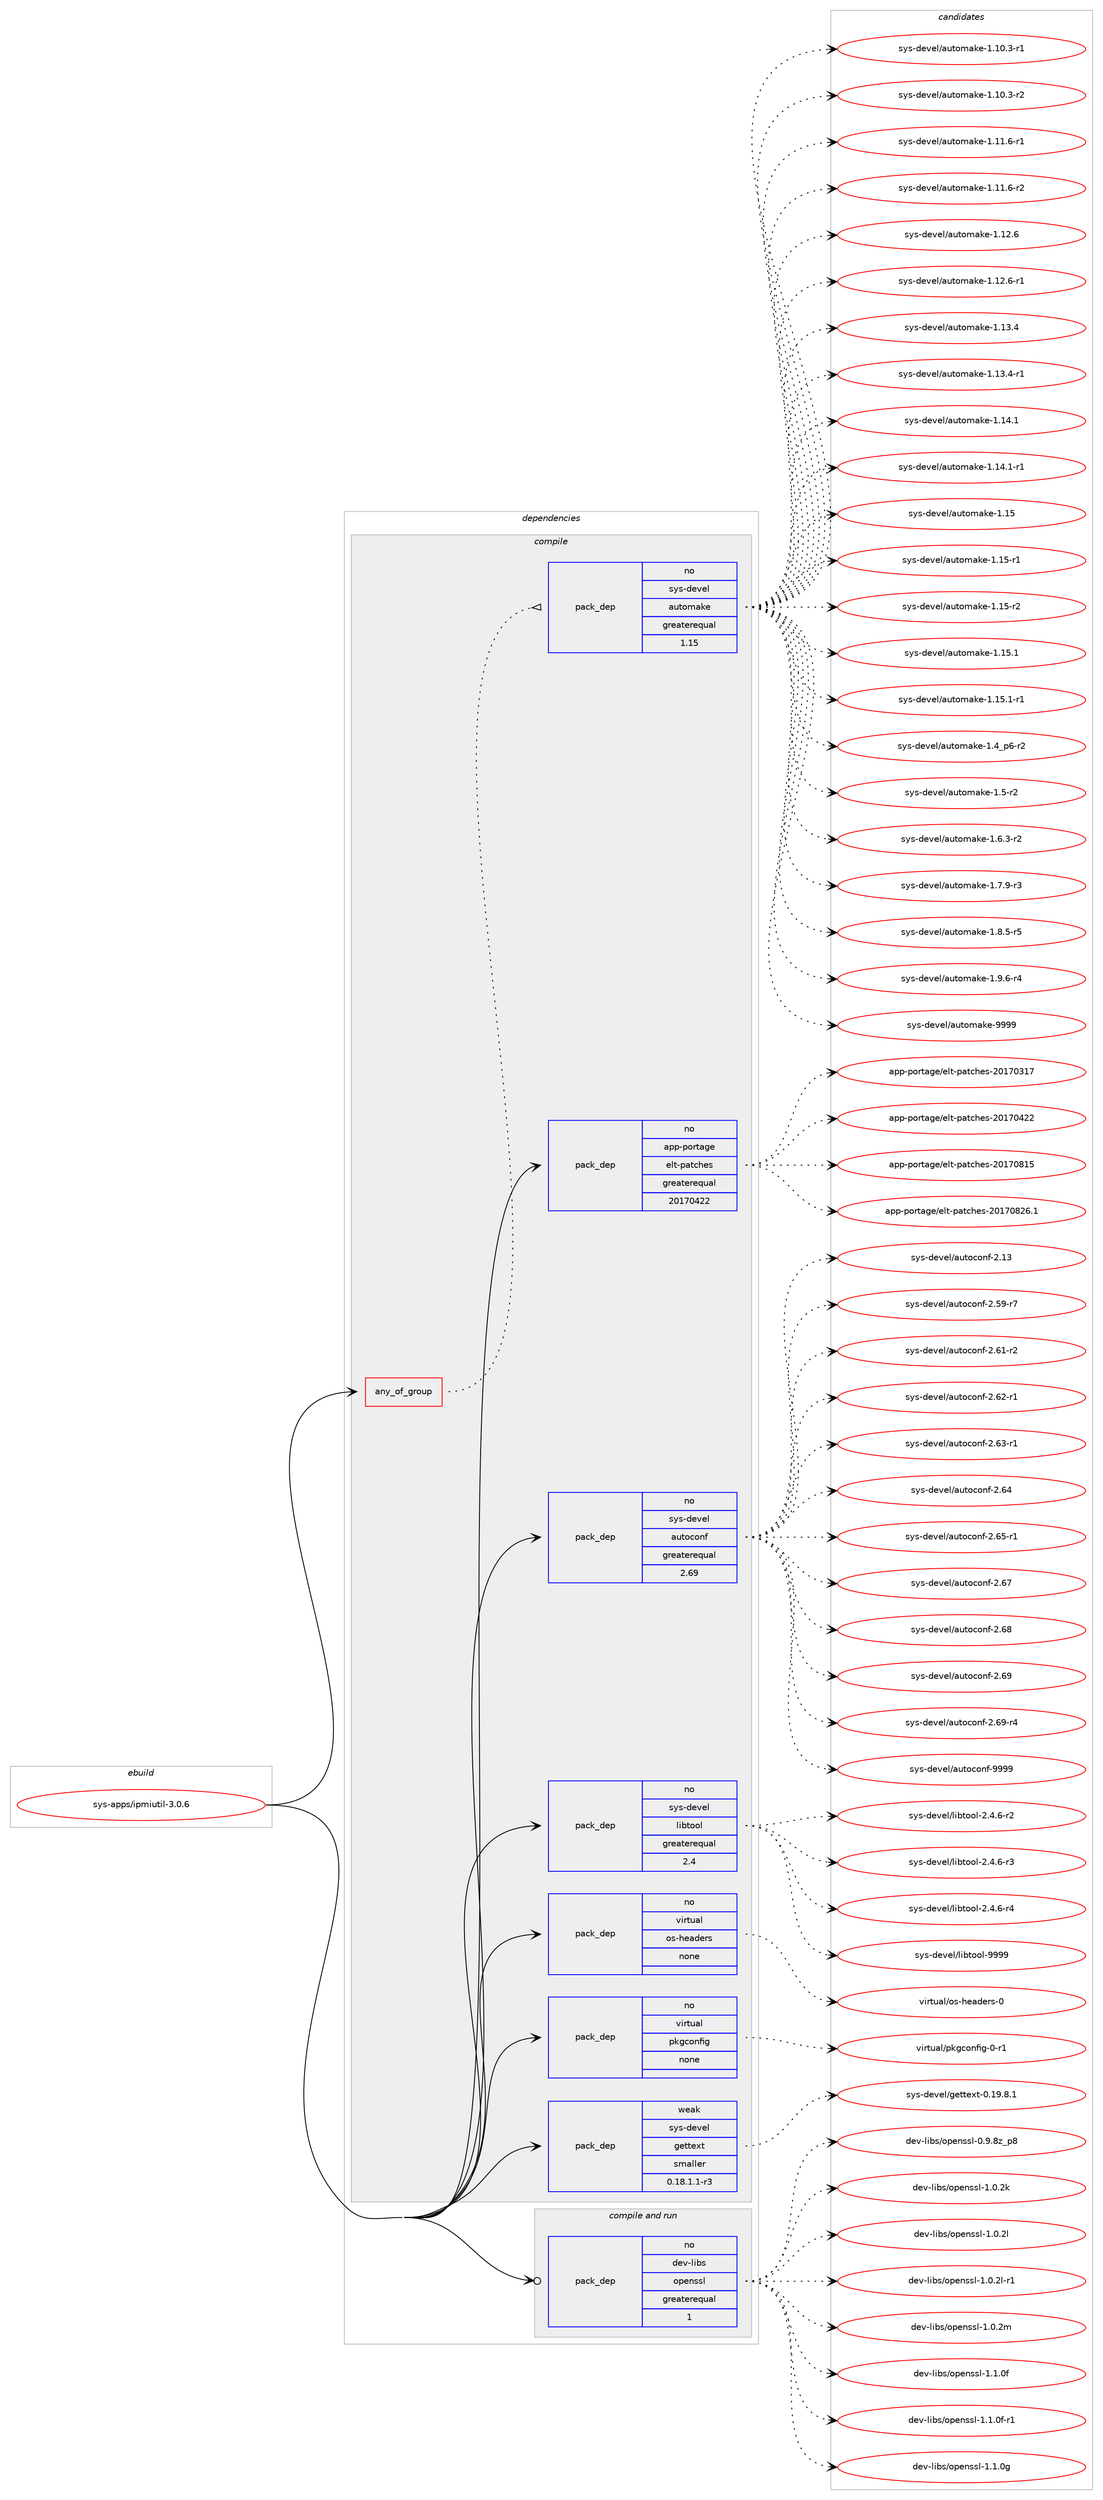 digraph prolog {

# *************
# Graph options
# *************

newrank=true;
concentrate=true;
compound=true;
graph [rankdir=LR,fontname=Helvetica,fontsize=10,ranksep=1.5];#, ranksep=2.5, nodesep=0.2];
edge  [arrowhead=vee];
node  [fontname=Helvetica,fontsize=10];

# **********
# The ebuild
# **********

subgraph cluster_leftcol {
color=gray;
rank=same;
label=<<i>ebuild</i>>;
id [label="sys-apps/ipmiutil-3.0.6", color=red, width=4, href="../sys-apps/ipmiutil-3.0.6.svg"];
}

# ****************
# The dependencies
# ****************

subgraph cluster_midcol {
color=gray;
label=<<i>dependencies</i>>;
subgraph cluster_compile {
fillcolor="#eeeeee";
style=filled;
label=<<i>compile</i>>;
subgraph any7846 {
dependency469781 [label=<<TABLE BORDER="0" CELLBORDER="1" CELLSPACING="0" CELLPADDING="4"><TR><TD CELLPADDING="10">any_of_group</TD></TR></TABLE>>, shape=none, color=red];subgraph pack348588 {
dependency469782 [label=<<TABLE BORDER="0" CELLBORDER="1" CELLSPACING="0" CELLPADDING="4" WIDTH="220"><TR><TD ROWSPAN="6" CELLPADDING="30">pack_dep</TD></TR><TR><TD WIDTH="110">no</TD></TR><TR><TD>sys-devel</TD></TR><TR><TD>automake</TD></TR><TR><TD>greaterequal</TD></TR><TR><TD>1.15</TD></TR></TABLE>>, shape=none, color=blue];
}
dependency469781:e -> dependency469782:w [weight=20,style="dotted",arrowhead="oinv"];
}
id:e -> dependency469781:w [weight=20,style="solid",arrowhead="vee"];
subgraph pack348589 {
dependency469783 [label=<<TABLE BORDER="0" CELLBORDER="1" CELLSPACING="0" CELLPADDING="4" WIDTH="220"><TR><TD ROWSPAN="6" CELLPADDING="30">pack_dep</TD></TR><TR><TD WIDTH="110">no</TD></TR><TR><TD>app-portage</TD></TR><TR><TD>elt-patches</TD></TR><TR><TD>greaterequal</TD></TR><TR><TD>20170422</TD></TR></TABLE>>, shape=none, color=blue];
}
id:e -> dependency469783:w [weight=20,style="solid",arrowhead="vee"];
subgraph pack348590 {
dependency469784 [label=<<TABLE BORDER="0" CELLBORDER="1" CELLSPACING="0" CELLPADDING="4" WIDTH="220"><TR><TD ROWSPAN="6" CELLPADDING="30">pack_dep</TD></TR><TR><TD WIDTH="110">no</TD></TR><TR><TD>sys-devel</TD></TR><TR><TD>autoconf</TD></TR><TR><TD>greaterequal</TD></TR><TR><TD>2.69</TD></TR></TABLE>>, shape=none, color=blue];
}
id:e -> dependency469784:w [weight=20,style="solid",arrowhead="vee"];
subgraph pack348591 {
dependency469785 [label=<<TABLE BORDER="0" CELLBORDER="1" CELLSPACING="0" CELLPADDING="4" WIDTH="220"><TR><TD ROWSPAN="6" CELLPADDING="30">pack_dep</TD></TR><TR><TD WIDTH="110">no</TD></TR><TR><TD>sys-devel</TD></TR><TR><TD>libtool</TD></TR><TR><TD>greaterequal</TD></TR><TR><TD>2.4</TD></TR></TABLE>>, shape=none, color=blue];
}
id:e -> dependency469785:w [weight=20,style="solid",arrowhead="vee"];
subgraph pack348592 {
dependency469786 [label=<<TABLE BORDER="0" CELLBORDER="1" CELLSPACING="0" CELLPADDING="4" WIDTH="220"><TR><TD ROWSPAN="6" CELLPADDING="30">pack_dep</TD></TR><TR><TD WIDTH="110">no</TD></TR><TR><TD>virtual</TD></TR><TR><TD>os-headers</TD></TR><TR><TD>none</TD></TR><TR><TD></TD></TR></TABLE>>, shape=none, color=blue];
}
id:e -> dependency469786:w [weight=20,style="solid",arrowhead="vee"];
subgraph pack348593 {
dependency469787 [label=<<TABLE BORDER="0" CELLBORDER="1" CELLSPACING="0" CELLPADDING="4" WIDTH="220"><TR><TD ROWSPAN="6" CELLPADDING="30">pack_dep</TD></TR><TR><TD WIDTH="110">no</TD></TR><TR><TD>virtual</TD></TR><TR><TD>pkgconfig</TD></TR><TR><TD>none</TD></TR><TR><TD></TD></TR></TABLE>>, shape=none, color=blue];
}
id:e -> dependency469787:w [weight=20,style="solid",arrowhead="vee"];
subgraph pack348594 {
dependency469788 [label=<<TABLE BORDER="0" CELLBORDER="1" CELLSPACING="0" CELLPADDING="4" WIDTH="220"><TR><TD ROWSPAN="6" CELLPADDING="30">pack_dep</TD></TR><TR><TD WIDTH="110">weak</TD></TR><TR><TD>sys-devel</TD></TR><TR><TD>gettext</TD></TR><TR><TD>smaller</TD></TR><TR><TD>0.18.1.1-r3</TD></TR></TABLE>>, shape=none, color=blue];
}
id:e -> dependency469788:w [weight=20,style="solid",arrowhead="vee"];
}
subgraph cluster_compileandrun {
fillcolor="#eeeeee";
style=filled;
label=<<i>compile and run</i>>;
subgraph pack348595 {
dependency469789 [label=<<TABLE BORDER="0" CELLBORDER="1" CELLSPACING="0" CELLPADDING="4" WIDTH="220"><TR><TD ROWSPAN="6" CELLPADDING="30">pack_dep</TD></TR><TR><TD WIDTH="110">no</TD></TR><TR><TD>dev-libs</TD></TR><TR><TD>openssl</TD></TR><TR><TD>greaterequal</TD></TR><TR><TD>1</TD></TR></TABLE>>, shape=none, color=blue];
}
id:e -> dependency469789:w [weight=20,style="solid",arrowhead="odotvee"];
}
subgraph cluster_run {
fillcolor="#eeeeee";
style=filled;
label=<<i>run</i>>;
}
}

# **************
# The candidates
# **************

subgraph cluster_choices {
rank=same;
color=gray;
label=<<i>candidates</i>>;

subgraph choice348588 {
color=black;
nodesep=1;
choice11512111545100101118101108479711711611110997107101454946494846514511449 [label="sys-devel/automake-1.10.3-r1", color=red, width=4,href="../sys-devel/automake-1.10.3-r1.svg"];
choice11512111545100101118101108479711711611110997107101454946494846514511450 [label="sys-devel/automake-1.10.3-r2", color=red, width=4,href="../sys-devel/automake-1.10.3-r2.svg"];
choice11512111545100101118101108479711711611110997107101454946494946544511449 [label="sys-devel/automake-1.11.6-r1", color=red, width=4,href="../sys-devel/automake-1.11.6-r1.svg"];
choice11512111545100101118101108479711711611110997107101454946494946544511450 [label="sys-devel/automake-1.11.6-r2", color=red, width=4,href="../sys-devel/automake-1.11.6-r2.svg"];
choice1151211154510010111810110847971171161111099710710145494649504654 [label="sys-devel/automake-1.12.6", color=red, width=4,href="../sys-devel/automake-1.12.6.svg"];
choice11512111545100101118101108479711711611110997107101454946495046544511449 [label="sys-devel/automake-1.12.6-r1", color=red, width=4,href="../sys-devel/automake-1.12.6-r1.svg"];
choice1151211154510010111810110847971171161111099710710145494649514652 [label="sys-devel/automake-1.13.4", color=red, width=4,href="../sys-devel/automake-1.13.4.svg"];
choice11512111545100101118101108479711711611110997107101454946495146524511449 [label="sys-devel/automake-1.13.4-r1", color=red, width=4,href="../sys-devel/automake-1.13.4-r1.svg"];
choice1151211154510010111810110847971171161111099710710145494649524649 [label="sys-devel/automake-1.14.1", color=red, width=4,href="../sys-devel/automake-1.14.1.svg"];
choice11512111545100101118101108479711711611110997107101454946495246494511449 [label="sys-devel/automake-1.14.1-r1", color=red, width=4,href="../sys-devel/automake-1.14.1-r1.svg"];
choice115121115451001011181011084797117116111109971071014549464953 [label="sys-devel/automake-1.15", color=red, width=4,href="../sys-devel/automake-1.15.svg"];
choice1151211154510010111810110847971171161111099710710145494649534511449 [label="sys-devel/automake-1.15-r1", color=red, width=4,href="../sys-devel/automake-1.15-r1.svg"];
choice1151211154510010111810110847971171161111099710710145494649534511450 [label="sys-devel/automake-1.15-r2", color=red, width=4,href="../sys-devel/automake-1.15-r2.svg"];
choice1151211154510010111810110847971171161111099710710145494649534649 [label="sys-devel/automake-1.15.1", color=red, width=4,href="../sys-devel/automake-1.15.1.svg"];
choice11512111545100101118101108479711711611110997107101454946495346494511449 [label="sys-devel/automake-1.15.1-r1", color=red, width=4,href="../sys-devel/automake-1.15.1-r1.svg"];
choice115121115451001011181011084797117116111109971071014549465295112544511450 [label="sys-devel/automake-1.4_p6-r2", color=red, width=4,href="../sys-devel/automake-1.4_p6-r2.svg"];
choice11512111545100101118101108479711711611110997107101454946534511450 [label="sys-devel/automake-1.5-r2", color=red, width=4,href="../sys-devel/automake-1.5-r2.svg"];
choice115121115451001011181011084797117116111109971071014549465446514511450 [label="sys-devel/automake-1.6.3-r2", color=red, width=4,href="../sys-devel/automake-1.6.3-r2.svg"];
choice115121115451001011181011084797117116111109971071014549465546574511451 [label="sys-devel/automake-1.7.9-r3", color=red, width=4,href="../sys-devel/automake-1.7.9-r3.svg"];
choice115121115451001011181011084797117116111109971071014549465646534511453 [label="sys-devel/automake-1.8.5-r5", color=red, width=4,href="../sys-devel/automake-1.8.5-r5.svg"];
choice115121115451001011181011084797117116111109971071014549465746544511452 [label="sys-devel/automake-1.9.6-r4", color=red, width=4,href="../sys-devel/automake-1.9.6-r4.svg"];
choice115121115451001011181011084797117116111109971071014557575757 [label="sys-devel/automake-9999", color=red, width=4,href="../sys-devel/automake-9999.svg"];
dependency469782:e -> choice11512111545100101118101108479711711611110997107101454946494846514511449:w [style=dotted,weight="100"];
dependency469782:e -> choice11512111545100101118101108479711711611110997107101454946494846514511450:w [style=dotted,weight="100"];
dependency469782:e -> choice11512111545100101118101108479711711611110997107101454946494946544511449:w [style=dotted,weight="100"];
dependency469782:e -> choice11512111545100101118101108479711711611110997107101454946494946544511450:w [style=dotted,weight="100"];
dependency469782:e -> choice1151211154510010111810110847971171161111099710710145494649504654:w [style=dotted,weight="100"];
dependency469782:e -> choice11512111545100101118101108479711711611110997107101454946495046544511449:w [style=dotted,weight="100"];
dependency469782:e -> choice1151211154510010111810110847971171161111099710710145494649514652:w [style=dotted,weight="100"];
dependency469782:e -> choice11512111545100101118101108479711711611110997107101454946495146524511449:w [style=dotted,weight="100"];
dependency469782:e -> choice1151211154510010111810110847971171161111099710710145494649524649:w [style=dotted,weight="100"];
dependency469782:e -> choice11512111545100101118101108479711711611110997107101454946495246494511449:w [style=dotted,weight="100"];
dependency469782:e -> choice115121115451001011181011084797117116111109971071014549464953:w [style=dotted,weight="100"];
dependency469782:e -> choice1151211154510010111810110847971171161111099710710145494649534511449:w [style=dotted,weight="100"];
dependency469782:e -> choice1151211154510010111810110847971171161111099710710145494649534511450:w [style=dotted,weight="100"];
dependency469782:e -> choice1151211154510010111810110847971171161111099710710145494649534649:w [style=dotted,weight="100"];
dependency469782:e -> choice11512111545100101118101108479711711611110997107101454946495346494511449:w [style=dotted,weight="100"];
dependency469782:e -> choice115121115451001011181011084797117116111109971071014549465295112544511450:w [style=dotted,weight="100"];
dependency469782:e -> choice11512111545100101118101108479711711611110997107101454946534511450:w [style=dotted,weight="100"];
dependency469782:e -> choice115121115451001011181011084797117116111109971071014549465446514511450:w [style=dotted,weight="100"];
dependency469782:e -> choice115121115451001011181011084797117116111109971071014549465546574511451:w [style=dotted,weight="100"];
dependency469782:e -> choice115121115451001011181011084797117116111109971071014549465646534511453:w [style=dotted,weight="100"];
dependency469782:e -> choice115121115451001011181011084797117116111109971071014549465746544511452:w [style=dotted,weight="100"];
dependency469782:e -> choice115121115451001011181011084797117116111109971071014557575757:w [style=dotted,weight="100"];
}
subgraph choice348589 {
color=black;
nodesep=1;
choice97112112451121111141169710310147101108116451129711699104101115455048495548514955 [label="app-portage/elt-patches-20170317", color=red, width=4,href="../app-portage/elt-patches-20170317.svg"];
choice97112112451121111141169710310147101108116451129711699104101115455048495548525050 [label="app-portage/elt-patches-20170422", color=red, width=4,href="../app-portage/elt-patches-20170422.svg"];
choice97112112451121111141169710310147101108116451129711699104101115455048495548564953 [label="app-portage/elt-patches-20170815", color=red, width=4,href="../app-portage/elt-patches-20170815.svg"];
choice971121124511211111411697103101471011081164511297116991041011154550484955485650544649 [label="app-portage/elt-patches-20170826.1", color=red, width=4,href="../app-portage/elt-patches-20170826.1.svg"];
dependency469783:e -> choice97112112451121111141169710310147101108116451129711699104101115455048495548514955:w [style=dotted,weight="100"];
dependency469783:e -> choice97112112451121111141169710310147101108116451129711699104101115455048495548525050:w [style=dotted,weight="100"];
dependency469783:e -> choice97112112451121111141169710310147101108116451129711699104101115455048495548564953:w [style=dotted,weight="100"];
dependency469783:e -> choice971121124511211111411697103101471011081164511297116991041011154550484955485650544649:w [style=dotted,weight="100"];
}
subgraph choice348590 {
color=black;
nodesep=1;
choice115121115451001011181011084797117116111991111101024550464951 [label="sys-devel/autoconf-2.13", color=red, width=4,href="../sys-devel/autoconf-2.13.svg"];
choice1151211154510010111810110847971171161119911111010245504653574511455 [label="sys-devel/autoconf-2.59-r7", color=red, width=4,href="../sys-devel/autoconf-2.59-r7.svg"];
choice1151211154510010111810110847971171161119911111010245504654494511450 [label="sys-devel/autoconf-2.61-r2", color=red, width=4,href="../sys-devel/autoconf-2.61-r2.svg"];
choice1151211154510010111810110847971171161119911111010245504654504511449 [label="sys-devel/autoconf-2.62-r1", color=red, width=4,href="../sys-devel/autoconf-2.62-r1.svg"];
choice1151211154510010111810110847971171161119911111010245504654514511449 [label="sys-devel/autoconf-2.63-r1", color=red, width=4,href="../sys-devel/autoconf-2.63-r1.svg"];
choice115121115451001011181011084797117116111991111101024550465452 [label="sys-devel/autoconf-2.64", color=red, width=4,href="../sys-devel/autoconf-2.64.svg"];
choice1151211154510010111810110847971171161119911111010245504654534511449 [label="sys-devel/autoconf-2.65-r1", color=red, width=4,href="../sys-devel/autoconf-2.65-r1.svg"];
choice115121115451001011181011084797117116111991111101024550465455 [label="sys-devel/autoconf-2.67", color=red, width=4,href="../sys-devel/autoconf-2.67.svg"];
choice115121115451001011181011084797117116111991111101024550465456 [label="sys-devel/autoconf-2.68", color=red, width=4,href="../sys-devel/autoconf-2.68.svg"];
choice115121115451001011181011084797117116111991111101024550465457 [label="sys-devel/autoconf-2.69", color=red, width=4,href="../sys-devel/autoconf-2.69.svg"];
choice1151211154510010111810110847971171161119911111010245504654574511452 [label="sys-devel/autoconf-2.69-r4", color=red, width=4,href="../sys-devel/autoconf-2.69-r4.svg"];
choice115121115451001011181011084797117116111991111101024557575757 [label="sys-devel/autoconf-9999", color=red, width=4,href="../sys-devel/autoconf-9999.svg"];
dependency469784:e -> choice115121115451001011181011084797117116111991111101024550464951:w [style=dotted,weight="100"];
dependency469784:e -> choice1151211154510010111810110847971171161119911111010245504653574511455:w [style=dotted,weight="100"];
dependency469784:e -> choice1151211154510010111810110847971171161119911111010245504654494511450:w [style=dotted,weight="100"];
dependency469784:e -> choice1151211154510010111810110847971171161119911111010245504654504511449:w [style=dotted,weight="100"];
dependency469784:e -> choice1151211154510010111810110847971171161119911111010245504654514511449:w [style=dotted,weight="100"];
dependency469784:e -> choice115121115451001011181011084797117116111991111101024550465452:w [style=dotted,weight="100"];
dependency469784:e -> choice1151211154510010111810110847971171161119911111010245504654534511449:w [style=dotted,weight="100"];
dependency469784:e -> choice115121115451001011181011084797117116111991111101024550465455:w [style=dotted,weight="100"];
dependency469784:e -> choice115121115451001011181011084797117116111991111101024550465456:w [style=dotted,weight="100"];
dependency469784:e -> choice115121115451001011181011084797117116111991111101024550465457:w [style=dotted,weight="100"];
dependency469784:e -> choice1151211154510010111810110847971171161119911111010245504654574511452:w [style=dotted,weight="100"];
dependency469784:e -> choice115121115451001011181011084797117116111991111101024557575757:w [style=dotted,weight="100"];
}
subgraph choice348591 {
color=black;
nodesep=1;
choice1151211154510010111810110847108105981161111111084550465246544511450 [label="sys-devel/libtool-2.4.6-r2", color=red, width=4,href="../sys-devel/libtool-2.4.6-r2.svg"];
choice1151211154510010111810110847108105981161111111084550465246544511451 [label="sys-devel/libtool-2.4.6-r3", color=red, width=4,href="../sys-devel/libtool-2.4.6-r3.svg"];
choice1151211154510010111810110847108105981161111111084550465246544511452 [label="sys-devel/libtool-2.4.6-r4", color=red, width=4,href="../sys-devel/libtool-2.4.6-r4.svg"];
choice1151211154510010111810110847108105981161111111084557575757 [label="sys-devel/libtool-9999", color=red, width=4,href="../sys-devel/libtool-9999.svg"];
dependency469785:e -> choice1151211154510010111810110847108105981161111111084550465246544511450:w [style=dotted,weight="100"];
dependency469785:e -> choice1151211154510010111810110847108105981161111111084550465246544511451:w [style=dotted,weight="100"];
dependency469785:e -> choice1151211154510010111810110847108105981161111111084550465246544511452:w [style=dotted,weight="100"];
dependency469785:e -> choice1151211154510010111810110847108105981161111111084557575757:w [style=dotted,weight="100"];
}
subgraph choice348592 {
color=black;
nodesep=1;
choice118105114116117971084711111545104101971001011141154548 [label="virtual/os-headers-0", color=red, width=4,href="../virtual/os-headers-0.svg"];
dependency469786:e -> choice118105114116117971084711111545104101971001011141154548:w [style=dotted,weight="100"];
}
subgraph choice348593 {
color=black;
nodesep=1;
choice11810511411611797108471121071039911111010210510345484511449 [label="virtual/pkgconfig-0-r1", color=red, width=4,href="../virtual/pkgconfig-0-r1.svg"];
dependency469787:e -> choice11810511411611797108471121071039911111010210510345484511449:w [style=dotted,weight="100"];
}
subgraph choice348594 {
color=black;
nodesep=1;
choice1151211154510010111810110847103101116116101120116454846495746564649 [label="sys-devel/gettext-0.19.8.1", color=red, width=4,href="../sys-devel/gettext-0.19.8.1.svg"];
dependency469788:e -> choice1151211154510010111810110847103101116116101120116454846495746564649:w [style=dotted,weight="100"];
}
subgraph choice348595 {
color=black;
nodesep=1;
choice1001011184510810598115471111121011101151151084548465746561229511256 [label="dev-libs/openssl-0.9.8z_p8", color=red, width=4,href="../dev-libs/openssl-0.9.8z_p8.svg"];
choice100101118451081059811547111112101110115115108454946484650107 [label="dev-libs/openssl-1.0.2k", color=red, width=4,href="../dev-libs/openssl-1.0.2k.svg"];
choice100101118451081059811547111112101110115115108454946484650108 [label="dev-libs/openssl-1.0.2l", color=red, width=4,href="../dev-libs/openssl-1.0.2l.svg"];
choice1001011184510810598115471111121011101151151084549464846501084511449 [label="dev-libs/openssl-1.0.2l-r1", color=red, width=4,href="../dev-libs/openssl-1.0.2l-r1.svg"];
choice100101118451081059811547111112101110115115108454946484650109 [label="dev-libs/openssl-1.0.2m", color=red, width=4,href="../dev-libs/openssl-1.0.2m.svg"];
choice100101118451081059811547111112101110115115108454946494648102 [label="dev-libs/openssl-1.1.0f", color=red, width=4,href="../dev-libs/openssl-1.1.0f.svg"];
choice1001011184510810598115471111121011101151151084549464946481024511449 [label="dev-libs/openssl-1.1.0f-r1", color=red, width=4,href="../dev-libs/openssl-1.1.0f-r1.svg"];
choice100101118451081059811547111112101110115115108454946494648103 [label="dev-libs/openssl-1.1.0g", color=red, width=4,href="../dev-libs/openssl-1.1.0g.svg"];
dependency469789:e -> choice1001011184510810598115471111121011101151151084548465746561229511256:w [style=dotted,weight="100"];
dependency469789:e -> choice100101118451081059811547111112101110115115108454946484650107:w [style=dotted,weight="100"];
dependency469789:e -> choice100101118451081059811547111112101110115115108454946484650108:w [style=dotted,weight="100"];
dependency469789:e -> choice1001011184510810598115471111121011101151151084549464846501084511449:w [style=dotted,weight="100"];
dependency469789:e -> choice100101118451081059811547111112101110115115108454946484650109:w [style=dotted,weight="100"];
dependency469789:e -> choice100101118451081059811547111112101110115115108454946494648102:w [style=dotted,weight="100"];
dependency469789:e -> choice1001011184510810598115471111121011101151151084549464946481024511449:w [style=dotted,weight="100"];
dependency469789:e -> choice100101118451081059811547111112101110115115108454946494648103:w [style=dotted,weight="100"];
}
}

}
